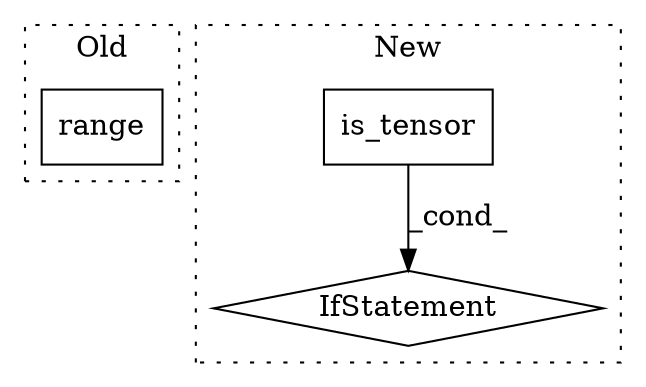 digraph G {
subgraph cluster0 {
1 [label="range" a="32" s="8300,8335" l="6,1" shape="box"];
label = "Old";
style="dotted";
}
subgraph cluster1 {
2 [label="is_tensor" a="32" s="8202,8219" l="10,1" shape="box"];
3 [label="IfStatement" a="25" s="8197,8220" l="4,2" shape="diamond"];
label = "New";
style="dotted";
}
2 -> 3 [label="_cond_"];
}